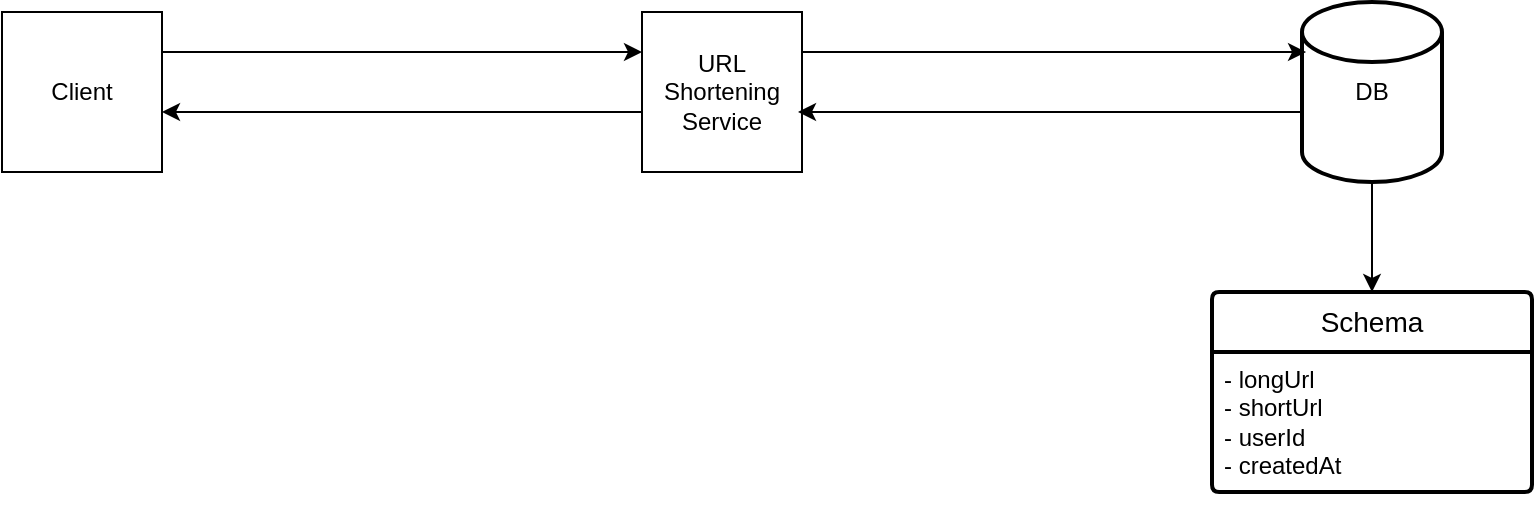 <mxfile version="24.0.5" type="github">
  <diagram name="Page-1" id="GF0OJ3_MTfcbiwmNIs6B">
    <mxGraphModel dx="1242" dy="700" grid="1" gridSize="10" guides="1" tooltips="1" connect="1" arrows="1" fold="1" page="1" pageScale="1" pageWidth="850" pageHeight="1100" math="0" shadow="0">
      <root>
        <mxCell id="0" />
        <mxCell id="1" parent="0" />
        <mxCell id="rEHcowNwLkk8W2btPBsA-1" value="Client" style="whiteSpace=wrap;html=1;aspect=fixed;" vertex="1" parent="1">
          <mxGeometry x="30" y="260" width="80" height="80" as="geometry" />
        </mxCell>
        <mxCell id="rEHcowNwLkk8W2btPBsA-2" value="URL Shortening Service" style="whiteSpace=wrap;html=1;aspect=fixed;" vertex="1" parent="1">
          <mxGeometry x="350" y="260" width="80" height="80" as="geometry" />
        </mxCell>
        <mxCell id="rEHcowNwLkk8W2btPBsA-3" value="DB" style="strokeWidth=2;html=1;shape=mxgraph.flowchart.database;whiteSpace=wrap;" vertex="1" parent="1">
          <mxGeometry x="680" y="255" width="70" height="90" as="geometry" />
        </mxCell>
        <mxCell id="rEHcowNwLkk8W2btPBsA-4" value="" style="endArrow=classic;html=1;rounded=0;entryX=0;entryY=0.5;entryDx=0;entryDy=0;exitX=1;exitY=0.5;exitDx=0;exitDy=0;" edge="1" parent="1">
          <mxGeometry width="50" height="50" relative="1" as="geometry">
            <mxPoint x="110" y="280" as="sourcePoint" />
            <mxPoint x="350" y="280" as="targetPoint" />
          </mxGeometry>
        </mxCell>
        <mxCell id="rEHcowNwLkk8W2btPBsA-6" value="" style="endArrow=classic;html=1;rounded=0;entryX=0.029;entryY=0.278;entryDx=0;entryDy=0;exitX=1;exitY=0.5;exitDx=0;exitDy=0;entryPerimeter=0;" edge="1" parent="1" target="rEHcowNwLkk8W2btPBsA-3">
          <mxGeometry width="50" height="50" relative="1" as="geometry">
            <mxPoint x="430" y="280" as="sourcePoint" />
            <mxPoint x="670" y="280" as="targetPoint" />
          </mxGeometry>
        </mxCell>
        <mxCell id="rEHcowNwLkk8W2btPBsA-7" value="" style="endArrow=classic;html=1;rounded=0;entryX=0;entryY=0.5;entryDx=0;entryDy=0;exitX=1;exitY=0.5;exitDx=0;exitDy=0;" edge="1" parent="1">
          <mxGeometry width="50" height="50" relative="1" as="geometry">
            <mxPoint x="350" y="310" as="sourcePoint" />
            <mxPoint x="110" y="310" as="targetPoint" />
          </mxGeometry>
        </mxCell>
        <mxCell id="rEHcowNwLkk8W2btPBsA-8" value="" style="endArrow=classic;html=1;rounded=0;entryX=0.029;entryY=0.278;entryDx=0;entryDy=0;exitX=1;exitY=0.5;exitDx=0;exitDy=0;entryPerimeter=0;" edge="1" parent="1">
          <mxGeometry width="50" height="50" relative="1" as="geometry">
            <mxPoint x="680" y="310" as="sourcePoint" />
            <mxPoint x="428" y="310" as="targetPoint" />
          </mxGeometry>
        </mxCell>
        <mxCell id="rEHcowNwLkk8W2btPBsA-9" value="Schema" style="swimlane;childLayout=stackLayout;horizontal=1;startSize=30;horizontalStack=0;rounded=1;fontSize=14;fontStyle=0;strokeWidth=2;resizeParent=0;resizeLast=1;shadow=0;dashed=0;align=center;arcSize=4;whiteSpace=wrap;html=1;" vertex="1" parent="1">
          <mxGeometry x="635" y="400" width="160" height="100" as="geometry" />
        </mxCell>
        <mxCell id="rEHcowNwLkk8W2btPBsA-10" value="- longUrl&lt;div&gt;- shortUrl&lt;/div&gt;&lt;div&gt;- userId&lt;/div&gt;&lt;div&gt;- createdAt&lt;/div&gt;" style="align=left;strokeColor=none;fillColor=none;spacingLeft=4;fontSize=12;verticalAlign=top;resizable=0;rotatable=0;part=1;html=1;" vertex="1" parent="rEHcowNwLkk8W2btPBsA-9">
          <mxGeometry y="30" width="160" height="70" as="geometry" />
        </mxCell>
        <mxCell id="rEHcowNwLkk8W2btPBsA-11" style="edgeStyle=orthogonalEdgeStyle;rounded=0;orthogonalLoop=1;jettySize=auto;html=1;exitX=0.5;exitY=1;exitDx=0;exitDy=0;" edge="1" parent="rEHcowNwLkk8W2btPBsA-9" source="rEHcowNwLkk8W2btPBsA-10" target="rEHcowNwLkk8W2btPBsA-10">
          <mxGeometry relative="1" as="geometry" />
        </mxCell>
        <mxCell id="rEHcowNwLkk8W2btPBsA-13" value="" style="endArrow=classic;html=1;rounded=0;exitX=0.5;exitY=1;exitDx=0;exitDy=0;exitPerimeter=0;entryX=0.5;entryY=0;entryDx=0;entryDy=0;" edge="1" parent="1" source="rEHcowNwLkk8W2btPBsA-3" target="rEHcowNwLkk8W2btPBsA-9">
          <mxGeometry width="50" height="50" relative="1" as="geometry">
            <mxPoint x="670" y="395" as="sourcePoint" />
            <mxPoint x="720" y="390" as="targetPoint" />
          </mxGeometry>
        </mxCell>
      </root>
    </mxGraphModel>
  </diagram>
</mxfile>
